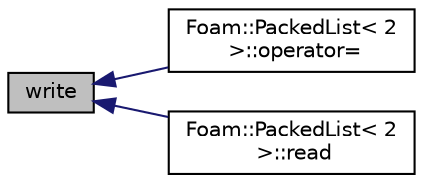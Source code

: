 digraph "write"
{
  bgcolor="transparent";
  edge [fontname="Helvetica",fontsize="10",labelfontname="Helvetica",labelfontsize="10"];
  node [fontname="Helvetica",fontsize="10",shape=record];
  rankdir="LR";
  Node411 [label="write",height=0.2,width=0.4,color="black", fillcolor="grey75", style="filled", fontcolor="black"];
  Node411 -> Node412 [dir="back",color="midnightblue",fontsize="10",style="solid",fontname="Helvetica"];
  Node412 [label="Foam::PackedList\< 2\l \>::operator=",height=0.2,width=0.4,color="black",URL="$a27053.html#a97a17e3893eece614413a34a7cb5ee12",tooltip="Assignment operator. "];
  Node411 -> Node413 [dir="back",color="midnightblue",fontsize="10",style="solid",fontname="Helvetica"];
  Node413 [label="Foam::PackedList\< 2\l \>::read",height=0.2,width=0.4,color="black",URL="$a27053.html#a223c472410515286cf5050b0b7b37396",tooltip="Clear list and read from stream. "];
}
